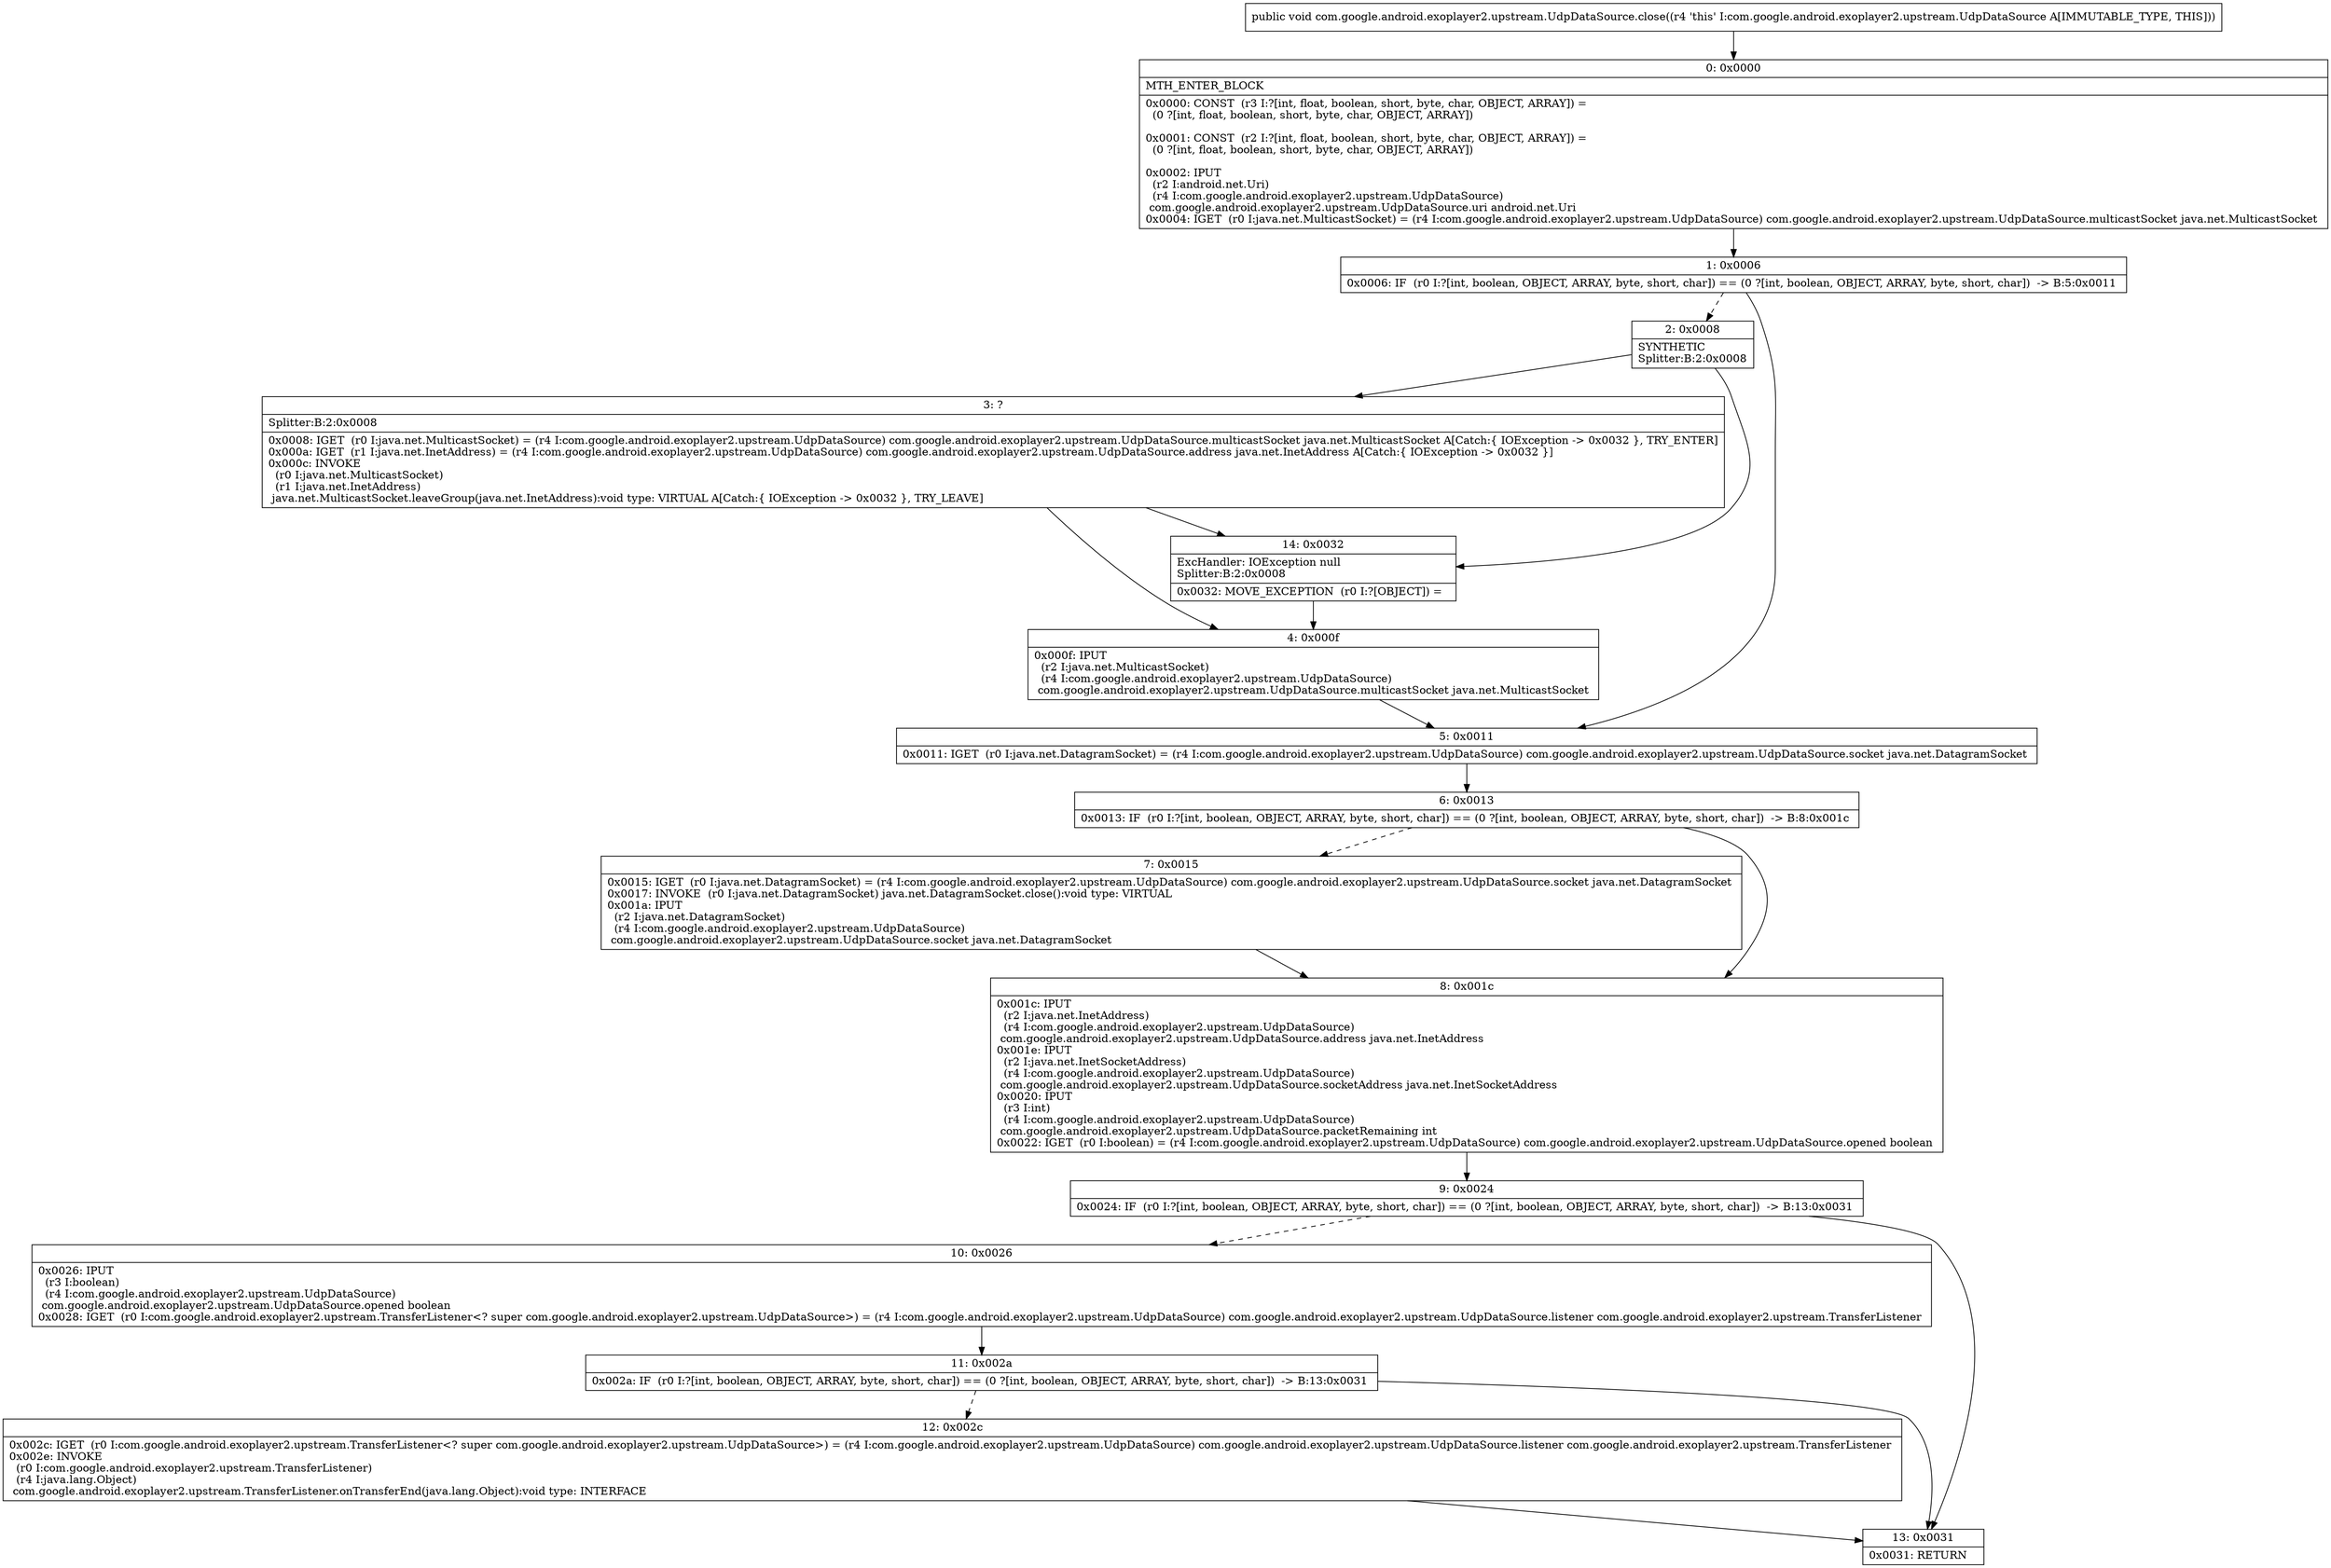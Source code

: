 digraph "CFG forcom.google.android.exoplayer2.upstream.UdpDataSource.close()V" {
Node_0 [shape=record,label="{0\:\ 0x0000|MTH_ENTER_BLOCK\l|0x0000: CONST  (r3 I:?[int, float, boolean, short, byte, char, OBJECT, ARRAY]) = \l  (0 ?[int, float, boolean, short, byte, char, OBJECT, ARRAY])\l \l0x0001: CONST  (r2 I:?[int, float, boolean, short, byte, char, OBJECT, ARRAY]) = \l  (0 ?[int, float, boolean, short, byte, char, OBJECT, ARRAY])\l \l0x0002: IPUT  \l  (r2 I:android.net.Uri)\l  (r4 I:com.google.android.exoplayer2.upstream.UdpDataSource)\l com.google.android.exoplayer2.upstream.UdpDataSource.uri android.net.Uri \l0x0004: IGET  (r0 I:java.net.MulticastSocket) = (r4 I:com.google.android.exoplayer2.upstream.UdpDataSource) com.google.android.exoplayer2.upstream.UdpDataSource.multicastSocket java.net.MulticastSocket \l}"];
Node_1 [shape=record,label="{1\:\ 0x0006|0x0006: IF  (r0 I:?[int, boolean, OBJECT, ARRAY, byte, short, char]) == (0 ?[int, boolean, OBJECT, ARRAY, byte, short, char])  \-\> B:5:0x0011 \l}"];
Node_2 [shape=record,label="{2\:\ 0x0008|SYNTHETIC\lSplitter:B:2:0x0008\l}"];
Node_3 [shape=record,label="{3\:\ ?|Splitter:B:2:0x0008\l|0x0008: IGET  (r0 I:java.net.MulticastSocket) = (r4 I:com.google.android.exoplayer2.upstream.UdpDataSource) com.google.android.exoplayer2.upstream.UdpDataSource.multicastSocket java.net.MulticastSocket A[Catch:\{ IOException \-\> 0x0032 \}, TRY_ENTER]\l0x000a: IGET  (r1 I:java.net.InetAddress) = (r4 I:com.google.android.exoplayer2.upstream.UdpDataSource) com.google.android.exoplayer2.upstream.UdpDataSource.address java.net.InetAddress A[Catch:\{ IOException \-\> 0x0032 \}]\l0x000c: INVOKE  \l  (r0 I:java.net.MulticastSocket)\l  (r1 I:java.net.InetAddress)\l java.net.MulticastSocket.leaveGroup(java.net.InetAddress):void type: VIRTUAL A[Catch:\{ IOException \-\> 0x0032 \}, TRY_LEAVE]\l}"];
Node_4 [shape=record,label="{4\:\ 0x000f|0x000f: IPUT  \l  (r2 I:java.net.MulticastSocket)\l  (r4 I:com.google.android.exoplayer2.upstream.UdpDataSource)\l com.google.android.exoplayer2.upstream.UdpDataSource.multicastSocket java.net.MulticastSocket \l}"];
Node_5 [shape=record,label="{5\:\ 0x0011|0x0011: IGET  (r0 I:java.net.DatagramSocket) = (r4 I:com.google.android.exoplayer2.upstream.UdpDataSource) com.google.android.exoplayer2.upstream.UdpDataSource.socket java.net.DatagramSocket \l}"];
Node_6 [shape=record,label="{6\:\ 0x0013|0x0013: IF  (r0 I:?[int, boolean, OBJECT, ARRAY, byte, short, char]) == (0 ?[int, boolean, OBJECT, ARRAY, byte, short, char])  \-\> B:8:0x001c \l}"];
Node_7 [shape=record,label="{7\:\ 0x0015|0x0015: IGET  (r0 I:java.net.DatagramSocket) = (r4 I:com.google.android.exoplayer2.upstream.UdpDataSource) com.google.android.exoplayer2.upstream.UdpDataSource.socket java.net.DatagramSocket \l0x0017: INVOKE  (r0 I:java.net.DatagramSocket) java.net.DatagramSocket.close():void type: VIRTUAL \l0x001a: IPUT  \l  (r2 I:java.net.DatagramSocket)\l  (r4 I:com.google.android.exoplayer2.upstream.UdpDataSource)\l com.google.android.exoplayer2.upstream.UdpDataSource.socket java.net.DatagramSocket \l}"];
Node_8 [shape=record,label="{8\:\ 0x001c|0x001c: IPUT  \l  (r2 I:java.net.InetAddress)\l  (r4 I:com.google.android.exoplayer2.upstream.UdpDataSource)\l com.google.android.exoplayer2.upstream.UdpDataSource.address java.net.InetAddress \l0x001e: IPUT  \l  (r2 I:java.net.InetSocketAddress)\l  (r4 I:com.google.android.exoplayer2.upstream.UdpDataSource)\l com.google.android.exoplayer2.upstream.UdpDataSource.socketAddress java.net.InetSocketAddress \l0x0020: IPUT  \l  (r3 I:int)\l  (r4 I:com.google.android.exoplayer2.upstream.UdpDataSource)\l com.google.android.exoplayer2.upstream.UdpDataSource.packetRemaining int \l0x0022: IGET  (r0 I:boolean) = (r4 I:com.google.android.exoplayer2.upstream.UdpDataSource) com.google.android.exoplayer2.upstream.UdpDataSource.opened boolean \l}"];
Node_9 [shape=record,label="{9\:\ 0x0024|0x0024: IF  (r0 I:?[int, boolean, OBJECT, ARRAY, byte, short, char]) == (0 ?[int, boolean, OBJECT, ARRAY, byte, short, char])  \-\> B:13:0x0031 \l}"];
Node_10 [shape=record,label="{10\:\ 0x0026|0x0026: IPUT  \l  (r3 I:boolean)\l  (r4 I:com.google.android.exoplayer2.upstream.UdpDataSource)\l com.google.android.exoplayer2.upstream.UdpDataSource.opened boolean \l0x0028: IGET  (r0 I:com.google.android.exoplayer2.upstream.TransferListener\<? super com.google.android.exoplayer2.upstream.UdpDataSource\>) = (r4 I:com.google.android.exoplayer2.upstream.UdpDataSource) com.google.android.exoplayer2.upstream.UdpDataSource.listener com.google.android.exoplayer2.upstream.TransferListener \l}"];
Node_11 [shape=record,label="{11\:\ 0x002a|0x002a: IF  (r0 I:?[int, boolean, OBJECT, ARRAY, byte, short, char]) == (0 ?[int, boolean, OBJECT, ARRAY, byte, short, char])  \-\> B:13:0x0031 \l}"];
Node_12 [shape=record,label="{12\:\ 0x002c|0x002c: IGET  (r0 I:com.google.android.exoplayer2.upstream.TransferListener\<? super com.google.android.exoplayer2.upstream.UdpDataSource\>) = (r4 I:com.google.android.exoplayer2.upstream.UdpDataSource) com.google.android.exoplayer2.upstream.UdpDataSource.listener com.google.android.exoplayer2.upstream.TransferListener \l0x002e: INVOKE  \l  (r0 I:com.google.android.exoplayer2.upstream.TransferListener)\l  (r4 I:java.lang.Object)\l com.google.android.exoplayer2.upstream.TransferListener.onTransferEnd(java.lang.Object):void type: INTERFACE \l}"];
Node_13 [shape=record,label="{13\:\ 0x0031|0x0031: RETURN   \l}"];
Node_14 [shape=record,label="{14\:\ 0x0032|ExcHandler: IOException null\lSplitter:B:2:0x0008\l|0x0032: MOVE_EXCEPTION  (r0 I:?[OBJECT]) =  \l}"];
MethodNode[shape=record,label="{public void com.google.android.exoplayer2.upstream.UdpDataSource.close((r4 'this' I:com.google.android.exoplayer2.upstream.UdpDataSource A[IMMUTABLE_TYPE, THIS])) }"];
MethodNode -> Node_0;
Node_0 -> Node_1;
Node_1 -> Node_2[style=dashed];
Node_1 -> Node_5;
Node_2 -> Node_3;
Node_2 -> Node_14;
Node_3 -> Node_4;
Node_3 -> Node_14;
Node_4 -> Node_5;
Node_5 -> Node_6;
Node_6 -> Node_7[style=dashed];
Node_6 -> Node_8;
Node_7 -> Node_8;
Node_8 -> Node_9;
Node_9 -> Node_10[style=dashed];
Node_9 -> Node_13;
Node_10 -> Node_11;
Node_11 -> Node_12[style=dashed];
Node_11 -> Node_13;
Node_12 -> Node_13;
Node_14 -> Node_4;
}

